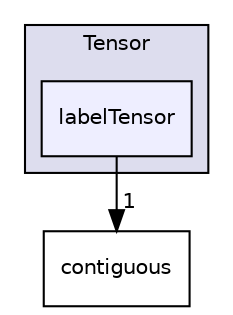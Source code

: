 digraph "src/OpenFOAM/primitives/Tensor/labelTensor" {
  bgcolor=transparent;
  compound=true
  node [ fontsize="10", fontname="Helvetica"];
  edge [ labelfontsize="10", labelfontname="Helvetica"];
  subgraph clusterdir_15da0e2a135f43ffeb4645c968ce8ac7 {
    graph [ bgcolor="#ddddee", pencolor="black", label="Tensor" fontname="Helvetica", fontsize="10", URL="dir_15da0e2a135f43ffeb4645c968ce8ac7.html"]
  dir_dee98ef3c99f88803be6e1d60e8aeb1b [shape=box, label="labelTensor", style="filled", fillcolor="#eeeeff", pencolor="black", URL="dir_dee98ef3c99f88803be6e1d60e8aeb1b.html"];
  }
  dir_1b29830830533868fb04f0e807b2ad78 [shape=box label="contiguous" URL="dir_1b29830830533868fb04f0e807b2ad78.html"];
  dir_dee98ef3c99f88803be6e1d60e8aeb1b->dir_1b29830830533868fb04f0e807b2ad78 [headlabel="1", labeldistance=1.5 headhref="dir_002419_002334.html"];
}

